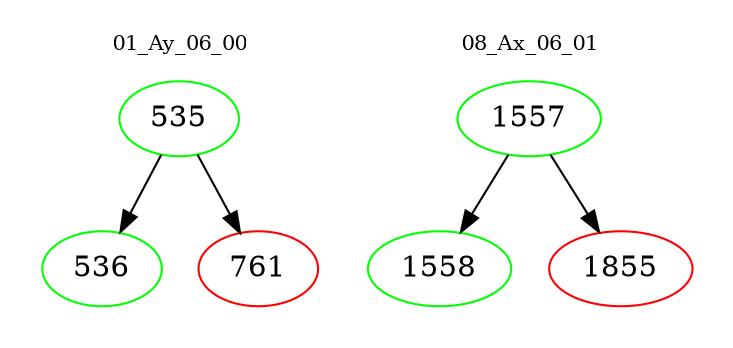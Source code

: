 digraph{
subgraph cluster_0 {
color = white
label = "01_Ay_06_00";
fontsize=10;
T0_535 [label="535", color="green"]
T0_535 -> T0_536 [color="black"]
T0_536 [label="536", color="green"]
T0_535 -> T0_761 [color="black"]
T0_761 [label="761", color="red"]
}
subgraph cluster_1 {
color = white
label = "08_Ax_06_01";
fontsize=10;
T1_1557 [label="1557", color="green"]
T1_1557 -> T1_1558 [color="black"]
T1_1558 [label="1558", color="green"]
T1_1557 -> T1_1855 [color="black"]
T1_1855 [label="1855", color="red"]
}
}
